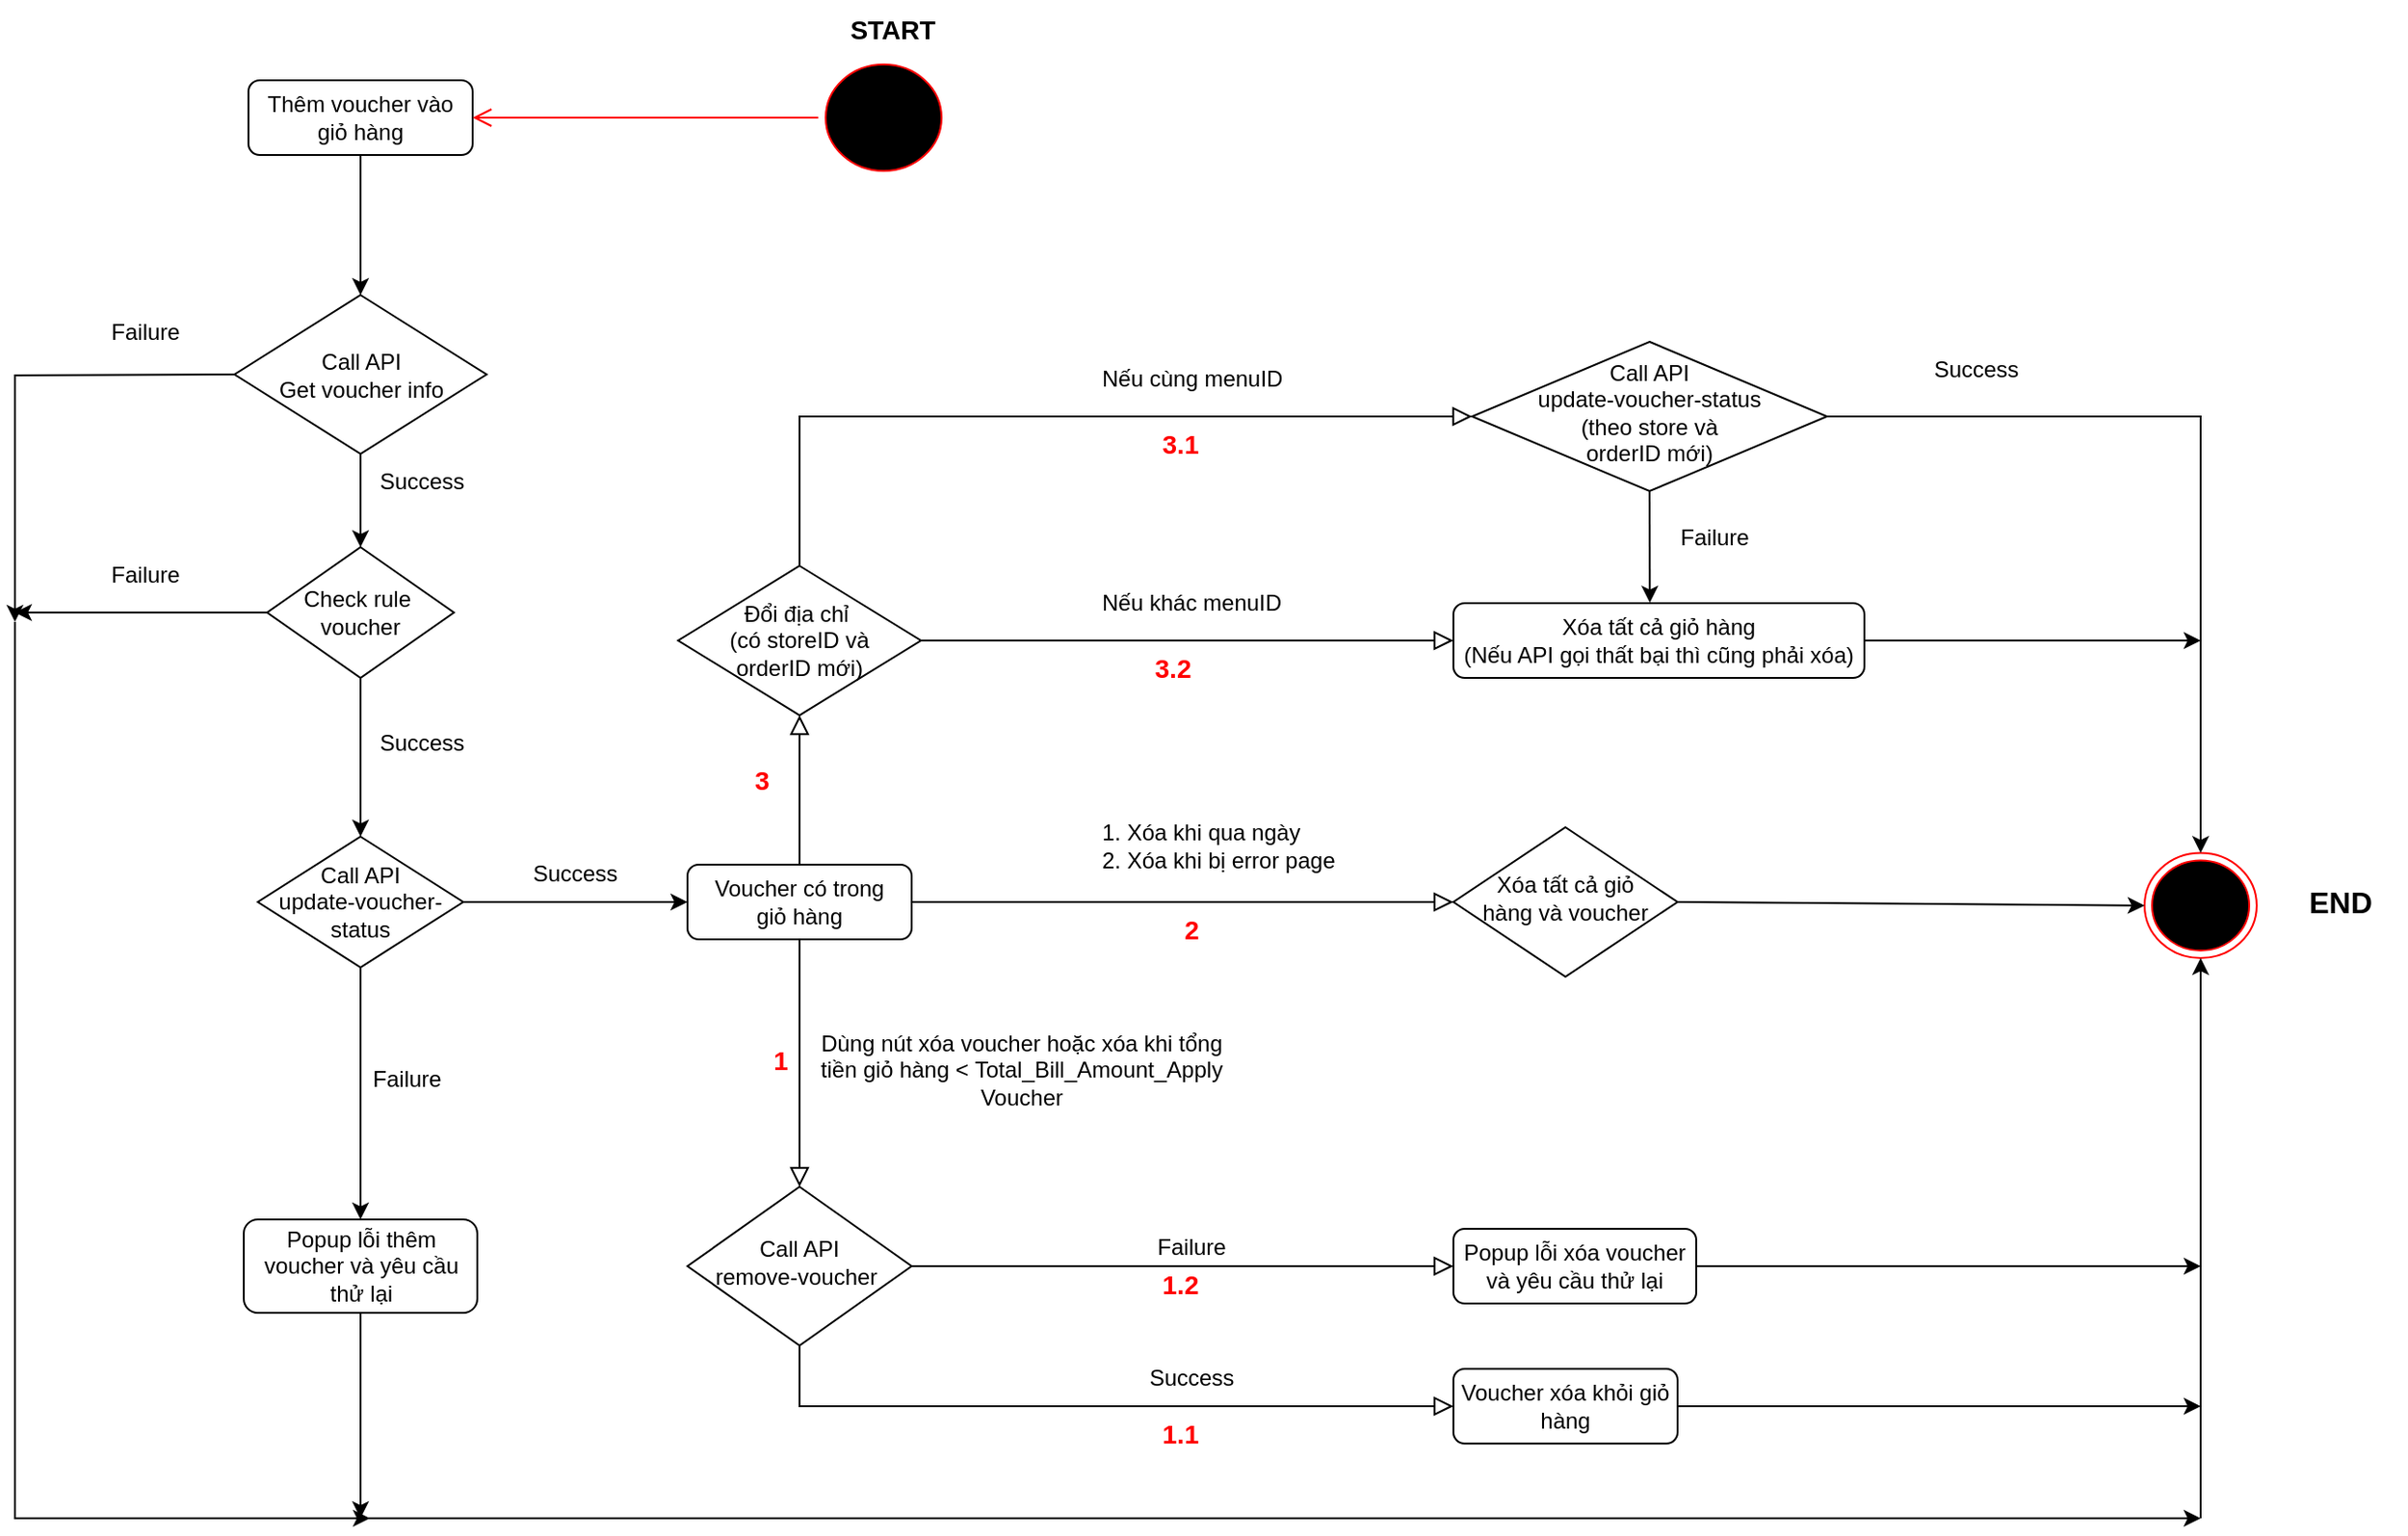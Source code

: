 <mxfile version="21.5.0" type="github">
  <diagram id="C5RBs43oDa-KdzZeNtuy" name="Page-1">
    <mxGraphModel dx="2427" dy="865" grid="1" gridSize="10" guides="1" tooltips="1" connect="1" arrows="1" fold="1" page="1" pageScale="1" pageWidth="827" pageHeight="1169" math="0" shadow="0">
      <root>
        <mxCell id="WIyWlLk6GJQsqaUBKTNV-0" />
        <mxCell id="WIyWlLk6GJQsqaUBKTNV-1" parent="WIyWlLk6GJQsqaUBKTNV-0" />
        <mxCell id="WIyWlLk6GJQsqaUBKTNV-9" value="" style="edgeStyle=orthogonalEdgeStyle;rounded=0;html=1;jettySize=auto;orthogonalLoop=1;fontSize=11;endArrow=block;endFill=0;endSize=8;strokeWidth=1;shadow=0;labelBackgroundColor=none;exitX=0.5;exitY=0;exitDx=0;exitDy=0;entryX=0.5;entryY=1;entryDx=0;entryDy=0;" parent="WIyWlLk6GJQsqaUBKTNV-1" source="Vyl_GKfe72HYo-No6GLv-0" target="Vyl_GKfe72HYo-No6GLv-9" edge="1">
          <mxGeometry y="10" relative="1" as="geometry">
            <mxPoint as="offset" />
          </mxGeometry>
        </mxCell>
        <mxCell id="Vyl_GKfe72HYo-No6GLv-0" value="Voucher có trong&lt;br&gt;giỏ hàng" style="rounded=1;whiteSpace=wrap;html=1;fontSize=12;glass=0;strokeWidth=1;shadow=0;" parent="WIyWlLk6GJQsqaUBKTNV-1" vertex="1">
          <mxGeometry x="150" y="650" width="120" height="40" as="geometry" />
        </mxCell>
        <mxCell id="Vyl_GKfe72HYo-No6GLv-1" value="Call API &lt;br&gt;remove-voucher&amp;nbsp;" style="rhombus;whiteSpace=wrap;html=1;shadow=0;fontFamily=Helvetica;fontSize=12;align=center;strokeWidth=1;spacing=6;spacingTop=-4;" parent="WIyWlLk6GJQsqaUBKTNV-1" vertex="1">
          <mxGeometry x="150" y="822.5" width="120" height="85" as="geometry" />
        </mxCell>
        <mxCell id="Vyl_GKfe72HYo-No6GLv-2" value="Popup lỗi xóa voucher và yêu cầu thử lại" style="rounded=1;whiteSpace=wrap;html=1;fontSize=12;glass=0;strokeWidth=1;shadow=0;" parent="WIyWlLk6GJQsqaUBKTNV-1" vertex="1">
          <mxGeometry x="560" y="845" width="130" height="40" as="geometry" />
        </mxCell>
        <mxCell id="Vyl_GKfe72HYo-No6GLv-3" value="Voucher xóa khỏi giỏ hàng" style="rounded=1;whiteSpace=wrap;html=1;fontSize=12;glass=0;strokeWidth=1;shadow=0;" parent="WIyWlLk6GJQsqaUBKTNV-1" vertex="1">
          <mxGeometry x="560" y="920" width="120" height="40" as="geometry" />
        </mxCell>
        <mxCell id="Vyl_GKfe72HYo-No6GLv-4" value="" style="rounded=0;html=1;jettySize=auto;orthogonalLoop=1;fontSize=11;endArrow=block;endFill=0;endSize=8;strokeWidth=1;shadow=0;labelBackgroundColor=none;edgeStyle=orthogonalEdgeStyle;exitX=0.5;exitY=1;exitDx=0;exitDy=0;entryX=0.5;entryY=0;entryDx=0;entryDy=0;" parent="WIyWlLk6GJQsqaUBKTNV-1" source="Vyl_GKfe72HYo-No6GLv-0" target="Vyl_GKfe72HYo-No6GLv-1" edge="1">
          <mxGeometry x="0.333" y="20" relative="1" as="geometry">
            <mxPoint as="offset" />
            <mxPoint x="230" y="380" as="sourcePoint" />
            <mxPoint x="230" y="440" as="targetPoint" />
          </mxGeometry>
        </mxCell>
        <mxCell id="Vyl_GKfe72HYo-No6GLv-5" value="" style="rounded=0;html=1;jettySize=auto;orthogonalLoop=1;fontSize=11;endArrow=block;endFill=0;endSize=8;strokeWidth=1;shadow=0;labelBackgroundColor=none;edgeStyle=orthogonalEdgeStyle;exitX=0.5;exitY=1;exitDx=0;exitDy=0;entryX=0;entryY=0.5;entryDx=0;entryDy=0;" parent="WIyWlLk6GJQsqaUBKTNV-1" source="Vyl_GKfe72HYo-No6GLv-1" target="Vyl_GKfe72HYo-No6GLv-3" edge="1">
          <mxGeometry x="0.333" y="20" relative="1" as="geometry">
            <mxPoint as="offset" />
            <mxPoint x="220" y="670" as="sourcePoint" />
            <mxPoint x="220" y="810" as="targetPoint" />
          </mxGeometry>
        </mxCell>
        <mxCell id="Vyl_GKfe72HYo-No6GLv-6" value="" style="rounded=0;html=1;jettySize=auto;orthogonalLoop=1;fontSize=11;endArrow=block;endFill=0;endSize=8;strokeWidth=1;shadow=0;labelBackgroundColor=none;edgeStyle=orthogonalEdgeStyle;exitX=1;exitY=0.5;exitDx=0;exitDy=0;entryX=0;entryY=0.5;entryDx=0;entryDy=0;" parent="WIyWlLk6GJQsqaUBKTNV-1" source="Vyl_GKfe72HYo-No6GLv-1" target="Vyl_GKfe72HYo-No6GLv-2" edge="1">
          <mxGeometry x="0.333" y="20" relative="1" as="geometry">
            <mxPoint as="offset" />
            <mxPoint x="220" y="890" as="sourcePoint" />
            <mxPoint x="220" y="1050" as="targetPoint" />
          </mxGeometry>
        </mxCell>
        <mxCell id="Vyl_GKfe72HYo-No6GLv-7" value="Success" style="text;html=1;strokeColor=none;fillColor=none;align=center;verticalAlign=middle;whiteSpace=wrap;rounded=0;" parent="WIyWlLk6GJQsqaUBKTNV-1" vertex="1">
          <mxGeometry x="390" y="910" width="60" height="30" as="geometry" />
        </mxCell>
        <mxCell id="Vyl_GKfe72HYo-No6GLv-8" value="Failure" style="text;html=1;strokeColor=none;fillColor=none;align=center;verticalAlign=middle;whiteSpace=wrap;rounded=0;" parent="WIyWlLk6GJQsqaUBKTNV-1" vertex="1">
          <mxGeometry x="390" y="840" width="60" height="30" as="geometry" />
        </mxCell>
        <mxCell id="Vyl_GKfe72HYo-No6GLv-9" value="" style="rhombus;whiteSpace=wrap;html=1;shadow=0;fontFamily=Helvetica;fontSize=12;align=center;strokeWidth=1;spacing=6;spacingTop=-4;" parent="WIyWlLk6GJQsqaUBKTNV-1" vertex="1">
          <mxGeometry x="145" y="490" width="130" height="80" as="geometry" />
        </mxCell>
        <mxCell id="Vyl_GKfe72HYo-No6GLv-12" value="Xóa tất cả giỏ hàng&lt;br&gt;(Nếu API gọi thất bại thì cũng phải xóa)" style="rounded=1;whiteSpace=wrap;html=1;fontSize=12;glass=0;strokeWidth=1;shadow=0;" parent="WIyWlLk6GJQsqaUBKTNV-1" vertex="1">
          <mxGeometry x="560" y="510" width="220" height="40" as="geometry" />
        </mxCell>
        <mxCell id="Vyl_GKfe72HYo-No6GLv-13" value="" style="edgeStyle=orthogonalEdgeStyle;rounded=0;html=1;jettySize=auto;orthogonalLoop=1;fontSize=11;endArrow=block;endFill=0;endSize=8;strokeWidth=1;shadow=0;labelBackgroundColor=none;exitX=0.5;exitY=0;exitDx=0;exitDy=0;entryX=0;entryY=0.5;entryDx=0;entryDy=0;" parent="WIyWlLk6GJQsqaUBKTNV-1" source="Vyl_GKfe72HYo-No6GLv-9" target="mx8wu65Sl4QjivUA92FZ-0" edge="1">
          <mxGeometry y="10" relative="1" as="geometry">
            <mxPoint as="offset" />
            <mxPoint x="220" y="660" as="sourcePoint" />
            <mxPoint x="220" y="580" as="targetPoint" />
          </mxGeometry>
        </mxCell>
        <mxCell id="Vyl_GKfe72HYo-No6GLv-14" value="" style="edgeStyle=orthogonalEdgeStyle;rounded=0;html=1;jettySize=auto;orthogonalLoop=1;fontSize=11;endArrow=block;endFill=0;endSize=8;strokeWidth=1;shadow=0;labelBackgroundColor=none;exitX=1;exitY=0.5;exitDx=0;exitDy=0;entryX=0;entryY=0.5;entryDx=0;entryDy=0;" parent="WIyWlLk6GJQsqaUBKTNV-1" source="Vyl_GKfe72HYo-No6GLv-9" target="Vyl_GKfe72HYo-No6GLv-12" edge="1">
          <mxGeometry y="10" relative="1" as="geometry">
            <mxPoint as="offset" />
            <mxPoint x="220" y="500" as="sourcePoint" />
            <mxPoint x="70" y="430" as="targetPoint" />
          </mxGeometry>
        </mxCell>
        <mxCell id="Vyl_GKfe72HYo-No6GLv-15" value="Xóa tất cả giỏ &lt;br&gt;hàng và voucher" style="rhombus;whiteSpace=wrap;html=1;shadow=0;fontFamily=Helvetica;fontSize=12;align=center;strokeWidth=1;spacing=6;spacingTop=-4;" parent="WIyWlLk6GJQsqaUBKTNV-1" vertex="1">
          <mxGeometry x="560" y="630" width="120" height="80" as="geometry" />
        </mxCell>
        <mxCell id="Vyl_GKfe72HYo-No6GLv-17" value="" style="rounded=0;html=1;jettySize=auto;orthogonalLoop=1;fontSize=11;endArrow=block;endFill=0;endSize=8;strokeWidth=1;shadow=0;labelBackgroundColor=none;edgeStyle=orthogonalEdgeStyle;exitX=1;exitY=0.5;exitDx=0;exitDy=0;entryX=0;entryY=0.5;entryDx=0;entryDy=0;" parent="WIyWlLk6GJQsqaUBKTNV-1" source="Vyl_GKfe72HYo-No6GLv-0" target="Vyl_GKfe72HYo-No6GLv-15" edge="1">
          <mxGeometry x="0.333" y="20" relative="1" as="geometry">
            <mxPoint as="offset" />
            <mxPoint x="220" y="700" as="sourcePoint" />
            <mxPoint x="220" y="810" as="targetPoint" />
          </mxGeometry>
        </mxCell>
        <mxCell id="Vyl_GKfe72HYo-No6GLv-18" value="1. Xóa khi qua ngày&lt;br&gt;2. Xóa khi bị error page" style="text;html=1;strokeColor=none;fillColor=none;align=left;verticalAlign=middle;whiteSpace=wrap;rounded=0;" parent="WIyWlLk6GJQsqaUBKTNV-1" vertex="1">
          <mxGeometry x="370" y="620" width="130" height="40" as="geometry" />
        </mxCell>
        <mxCell id="Vyl_GKfe72HYo-No6GLv-19" value="Dùng nút xóa voucher hoặc xóa khi tổng tiền giỏ hàng &amp;lt;&amp;nbsp;Total_Bill_Amount_Apply Voucher" style="text;html=1;strokeColor=none;fillColor=none;align=center;verticalAlign=middle;whiteSpace=wrap;rounded=0;" parent="WIyWlLk6GJQsqaUBKTNV-1" vertex="1">
          <mxGeometry x="214" y="740" width="230" height="40" as="geometry" />
        </mxCell>
        <mxCell id="Vyl_GKfe72HYo-No6GLv-21" value="" style="ellipse;html=1;shape=endState;fillColor=#000000;strokeColor=#ff0000;" parent="WIyWlLk6GJQsqaUBKTNV-1" vertex="1">
          <mxGeometry x="930" y="643.75" width="60" height="56.25" as="geometry" />
        </mxCell>
        <mxCell id="Vyl_GKfe72HYo-No6GLv-27" value="&lt;b&gt;&lt;font style=&quot;font-size: 14px;&quot;&gt;START&lt;/font&gt;&lt;/b&gt;" style="text;html=1;strokeColor=none;fillColor=none;align=center;verticalAlign=middle;whiteSpace=wrap;rounded=0;" parent="WIyWlLk6GJQsqaUBKTNV-1" vertex="1">
          <mxGeometry x="230" y="187.5" width="60" height="30" as="geometry" />
        </mxCell>
        <mxCell id="Vyl_GKfe72HYo-No6GLv-32" value="&lt;b&gt;&lt;font style=&quot;font-size: 16px;&quot;&gt;END&lt;/font&gt;&lt;/b&gt;" style="text;html=1;strokeColor=none;fillColor=none;align=center;verticalAlign=middle;whiteSpace=wrap;rounded=0;" parent="WIyWlLk6GJQsqaUBKTNV-1" vertex="1">
          <mxGeometry x="1000" y="648.75" width="70" height="42.5" as="geometry" />
        </mxCell>
        <mxCell id="Vyl_GKfe72HYo-No6GLv-36" value="" style="endArrow=classic;html=1;rounded=0;" parent="WIyWlLk6GJQsqaUBKTNV-1" edge="1">
          <mxGeometry width="50" height="50" relative="1" as="geometry">
            <mxPoint x="780" y="530" as="sourcePoint" />
            <mxPoint x="960" y="530" as="targetPoint" />
          </mxGeometry>
        </mxCell>
        <mxCell id="Vyl_GKfe72HYo-No6GLv-37" value="" style="endArrow=classic;html=1;rounded=0;entryX=0;entryY=0.5;entryDx=0;entryDy=0;exitX=1;exitY=0.5;exitDx=0;exitDy=0;" parent="WIyWlLk6GJQsqaUBKTNV-1" source="Vyl_GKfe72HYo-No6GLv-15" target="Vyl_GKfe72HYo-No6GLv-21" edge="1">
          <mxGeometry width="50" height="50" relative="1" as="geometry">
            <mxPoint x="720" y="670" as="sourcePoint" />
            <mxPoint x="770" y="620" as="targetPoint" />
          </mxGeometry>
        </mxCell>
        <mxCell id="Vyl_GKfe72HYo-No6GLv-38" value="" style="endArrow=classic;html=1;rounded=0;entryX=0.5;entryY=1;entryDx=0;entryDy=0;" parent="WIyWlLk6GJQsqaUBKTNV-1" target="Vyl_GKfe72HYo-No6GLv-21" edge="1">
          <mxGeometry width="50" height="50" relative="1" as="geometry">
            <mxPoint x="960" y="1000" as="sourcePoint" />
            <mxPoint x="720" y="900" as="targetPoint" />
            <Array as="points">
              <mxPoint x="960" y="940" />
            </Array>
          </mxGeometry>
        </mxCell>
        <mxCell id="Vyl_GKfe72HYo-No6GLv-39" value="" style="endArrow=classic;html=1;rounded=0;exitX=1;exitY=0.5;exitDx=0;exitDy=0;" parent="WIyWlLk6GJQsqaUBKTNV-1" edge="1" source="Vyl_GKfe72HYo-No6GLv-2">
          <mxGeometry width="50" height="50" relative="1" as="geometry">
            <mxPoint x="690" y="840" as="sourcePoint" />
            <mxPoint x="960" y="865" as="targetPoint" />
          </mxGeometry>
        </mxCell>
        <mxCell id="Vyl_GKfe72HYo-No6GLv-42" value="Nếu cùng menuID" style="text;html=1;strokeColor=none;fillColor=none;align=left;verticalAlign=middle;whiteSpace=wrap;rounded=0;" parent="WIyWlLk6GJQsqaUBKTNV-1" vertex="1">
          <mxGeometry x="370" y="370" width="130" height="40" as="geometry" />
        </mxCell>
        <mxCell id="Vyl_GKfe72HYo-No6GLv-43" value="Nếu khác menuID" style="text;html=1;strokeColor=none;fillColor=none;align=left;verticalAlign=middle;whiteSpace=wrap;rounded=0;" parent="WIyWlLk6GJQsqaUBKTNV-1" vertex="1">
          <mxGeometry x="370" y="490" width="130" height="40" as="geometry" />
        </mxCell>
        <mxCell id="Vyl_GKfe72HYo-No6GLv-48" value="Thêm voucher vào giỏ hàng" style="rounded=1;whiteSpace=wrap;html=1;fontSize=12;glass=0;strokeWidth=1;shadow=0;" parent="WIyWlLk6GJQsqaUBKTNV-1" vertex="1">
          <mxGeometry x="-85" y="230" width="120" height="40" as="geometry" />
        </mxCell>
        <mxCell id="Vyl_GKfe72HYo-No6GLv-49" value="Call API&lt;br&gt;update-voucher-status" style="rhombus;whiteSpace=wrap;html=1;" parent="WIyWlLk6GJQsqaUBKTNV-1" vertex="1">
          <mxGeometry x="-80" y="635" width="110" height="70" as="geometry" />
        </mxCell>
        <mxCell id="Vyl_GKfe72HYo-No6GLv-50" value="" style="endArrow=classic;html=1;rounded=0;entryX=0;entryY=0.5;entryDx=0;entryDy=0;" parent="WIyWlLk6GJQsqaUBKTNV-1" target="Vyl_GKfe72HYo-No6GLv-0" edge="1">
          <mxGeometry width="50" height="50" relative="1" as="geometry">
            <mxPoint x="30" y="670" as="sourcePoint" />
            <mxPoint x="80" y="620" as="targetPoint" />
          </mxGeometry>
        </mxCell>
        <mxCell id="Vyl_GKfe72HYo-No6GLv-51" value="Success" style="text;html=1;strokeColor=none;fillColor=none;align=center;verticalAlign=middle;whiteSpace=wrap;rounded=0;" parent="WIyWlLk6GJQsqaUBKTNV-1" vertex="1">
          <mxGeometry x="60" y="640" width="60" height="30" as="geometry" />
        </mxCell>
        <mxCell id="Vyl_GKfe72HYo-No6GLv-52" value="Popup lỗi thêm voucher và yêu cầu thử lại" style="rounded=1;whiteSpace=wrap;html=1;fontSize=12;glass=0;strokeWidth=1;shadow=0;" parent="WIyWlLk6GJQsqaUBKTNV-1" vertex="1">
          <mxGeometry x="-87.5" y="840" width="125" height="50" as="geometry" />
        </mxCell>
        <mxCell id="Vyl_GKfe72HYo-No6GLv-53" value="" style="endArrow=classic;html=1;rounded=0;exitX=0.5;exitY=1;exitDx=0;exitDy=0;" parent="WIyWlLk6GJQsqaUBKTNV-1" source="Vyl_GKfe72HYo-No6GLv-49" target="Vyl_GKfe72HYo-No6GLv-52" edge="1">
          <mxGeometry width="50" height="50" relative="1" as="geometry">
            <mxPoint x="-30" y="710" as="sourcePoint" />
            <mxPoint x="20" y="660" as="targetPoint" />
          </mxGeometry>
        </mxCell>
        <mxCell id="Vyl_GKfe72HYo-No6GLv-55" value="Failure" style="text;html=1;strokeColor=none;fillColor=none;align=center;verticalAlign=middle;whiteSpace=wrap;rounded=0;" parent="WIyWlLk6GJQsqaUBKTNV-1" vertex="1">
          <mxGeometry x="-30" y="750" width="60" height="30" as="geometry" />
        </mxCell>
        <mxCell id="Vyl_GKfe72HYo-No6GLv-56" value="" style="endArrow=classic;html=1;rounded=0;entryX=0.5;entryY=0;entryDx=0;entryDy=0;exitX=0.5;exitY=1;exitDx=0;exitDy=0;" parent="WIyWlLk6GJQsqaUBKTNV-1" source="4VcPq5UoAk8NgWaJOznq-0" target="Vyl_GKfe72HYo-No6GLv-49" edge="1">
          <mxGeometry width="50" height="50" relative="1" as="geometry">
            <mxPoint x="-90" y="580" as="sourcePoint" />
            <mxPoint x="-160" y="620" as="targetPoint" />
          </mxGeometry>
        </mxCell>
        <mxCell id="Vyl_GKfe72HYo-No6GLv-44" value="" style="ellipse;html=1;shape=startState;fillColor=#000000;strokeColor=#ff0000;" parent="WIyWlLk6GJQsqaUBKTNV-1" vertex="1">
          <mxGeometry x="220" y="217.5" width="70" height="65" as="geometry" />
        </mxCell>
        <mxCell id="Vyl_GKfe72HYo-No6GLv-59" value="&lt;b&gt;&lt;font style=&quot;font-size: 14px;&quot;&gt;1&lt;/font&gt;&lt;/b&gt;" style="text;html=1;strokeColor=none;fillColor=none;align=center;verticalAlign=middle;whiteSpace=wrap;rounded=0;fontColor=#ff0000;" parent="WIyWlLk6GJQsqaUBKTNV-1" vertex="1">
          <mxGeometry x="170" y="740" width="60" height="30" as="geometry" />
        </mxCell>
        <mxCell id="Vyl_GKfe72HYo-No6GLv-60" value="&lt;b&gt;&lt;font style=&quot;font-size: 14px;&quot;&gt;1.1&lt;/font&gt;&lt;/b&gt;" style="text;html=1;strokeColor=none;fillColor=none;align=center;verticalAlign=middle;whiteSpace=wrap;rounded=0;fontColor=#ff0000;" parent="WIyWlLk6GJQsqaUBKTNV-1" vertex="1">
          <mxGeometry x="384" y="940" width="60" height="30" as="geometry" />
        </mxCell>
        <mxCell id="Vyl_GKfe72HYo-No6GLv-61" value="&lt;b&gt;&lt;font style=&quot;font-size: 14px;&quot;&gt;1.2&lt;/font&gt;&lt;/b&gt;" style="text;html=1;strokeColor=none;fillColor=none;align=center;verticalAlign=middle;whiteSpace=wrap;rounded=0;fontColor=#ff0000;" parent="WIyWlLk6GJQsqaUBKTNV-1" vertex="1">
          <mxGeometry x="384" y="860" width="60" height="30" as="geometry" />
        </mxCell>
        <mxCell id="Vyl_GKfe72HYo-No6GLv-62" value="&lt;b&gt;&lt;font style=&quot;font-size: 14px;&quot;&gt;2&lt;/font&gt;&lt;/b&gt;" style="text;html=1;strokeColor=none;fillColor=none;align=center;verticalAlign=middle;whiteSpace=wrap;rounded=0;fontColor=#ff0000;" parent="WIyWlLk6GJQsqaUBKTNV-1" vertex="1">
          <mxGeometry x="390" y="670" width="60" height="30" as="geometry" />
        </mxCell>
        <mxCell id="Vyl_GKfe72HYo-No6GLv-63" value="&lt;b&gt;&lt;font style=&quot;font-size: 14px;&quot;&gt;3&lt;/font&gt;&lt;/b&gt;" style="text;html=1;strokeColor=none;fillColor=none;align=center;verticalAlign=middle;whiteSpace=wrap;rounded=0;fontColor=#ff0000;" parent="WIyWlLk6GJQsqaUBKTNV-1" vertex="1">
          <mxGeometry x="160" y="590" width="60" height="30" as="geometry" />
        </mxCell>
        <mxCell id="Vyl_GKfe72HYo-No6GLv-64" value="&lt;b&gt;&lt;font style=&quot;font-size: 14px;&quot;&gt;3.1&lt;/font&gt;&lt;/b&gt;" style="text;html=1;strokeColor=none;fillColor=none;align=center;verticalAlign=middle;whiteSpace=wrap;rounded=0;fontColor=#ff0000;" parent="WIyWlLk6GJQsqaUBKTNV-1" vertex="1">
          <mxGeometry x="384" y="410" width="60" height="30" as="geometry" />
        </mxCell>
        <mxCell id="Vyl_GKfe72HYo-No6GLv-65" value="&lt;b&gt;&lt;font style=&quot;font-size: 14px;&quot;&gt;3.2&lt;/font&gt;&lt;/b&gt;" style="text;html=1;strokeColor=none;fillColor=none;align=center;verticalAlign=middle;whiteSpace=wrap;rounded=0;fontColor=#ff0000;" parent="WIyWlLk6GJQsqaUBKTNV-1" vertex="1">
          <mxGeometry x="380" y="530" width="60" height="30" as="geometry" />
        </mxCell>
        <mxCell id="mx8wu65Sl4QjivUA92FZ-0" value="Call API&lt;br style=&quot;border-color: var(--border-color);&quot;&gt;update-voucher-status&lt;br&gt;(theo store và &lt;br&gt;orderID mới)" style="rhombus;whiteSpace=wrap;html=1;shadow=0;fontFamily=Helvetica;fontSize=12;align=center;strokeWidth=1;spacing=6;spacingTop=-4;" parent="WIyWlLk6GJQsqaUBKTNV-1" vertex="1">
          <mxGeometry x="570" y="370" width="190" height="80" as="geometry" />
        </mxCell>
        <mxCell id="mx8wu65Sl4QjivUA92FZ-5" value="" style="endArrow=classic;html=1;rounded=0;exitX=0.5;exitY=1;exitDx=0;exitDy=0;entryX=0.478;entryY=-0.007;entryDx=0;entryDy=0;entryPerimeter=0;" parent="WIyWlLk6GJQsqaUBKTNV-1" source="mx8wu65Sl4QjivUA92FZ-0" target="Vyl_GKfe72HYo-No6GLv-12" edge="1">
          <mxGeometry width="50" height="50" relative="1" as="geometry">
            <mxPoint x="530" y="480" as="sourcePoint" />
            <mxPoint x="670" y="510" as="targetPoint" />
          </mxGeometry>
        </mxCell>
        <mxCell id="mx8wu65Sl4QjivUA92FZ-6" value="Success" style="text;html=1;strokeColor=none;fillColor=none;align=center;verticalAlign=middle;whiteSpace=wrap;rounded=0;" parent="WIyWlLk6GJQsqaUBKTNV-1" vertex="1">
          <mxGeometry x="810" y="370" width="60" height="30" as="geometry" />
        </mxCell>
        <mxCell id="mx8wu65Sl4QjivUA92FZ-7" value="Failure" style="text;html=1;strokeColor=none;fillColor=none;align=center;verticalAlign=middle;whiteSpace=wrap;rounded=0;" parent="WIyWlLk6GJQsqaUBKTNV-1" vertex="1">
          <mxGeometry x="670" y="460" width="60" height="30" as="geometry" />
        </mxCell>
        <mxCell id="mx8wu65Sl4QjivUA92FZ-9" value="" style="endArrow=classic;html=1;rounded=0;exitX=1;exitY=0.5;exitDx=0;exitDy=0;entryX=0.5;entryY=0;entryDx=0;entryDy=0;" parent="WIyWlLk6GJQsqaUBKTNV-1" source="mx8wu65Sl4QjivUA92FZ-0" target="Vyl_GKfe72HYo-No6GLv-21" edge="1">
          <mxGeometry width="50" height="50" relative="1" as="geometry">
            <mxPoint x="745" y="290.0" as="sourcePoint" />
            <mxPoint x="870" y="260" as="targetPoint" />
            <Array as="points">
              <mxPoint x="960" y="410" />
            </Array>
          </mxGeometry>
        </mxCell>
        <mxCell id="Iawn7Je5PE7Vq06qnNJy-0" value="" style="endArrow=classic;html=1;rounded=0;" parent="WIyWlLk6GJQsqaUBKTNV-1" edge="1">
          <mxGeometry width="50" height="50" relative="1" as="geometry">
            <mxPoint x="-30" y="1000" as="sourcePoint" />
            <mxPoint x="960" y="1000" as="targetPoint" />
            <Array as="points">
              <mxPoint x="-25" y="1000" />
              <mxPoint x="960" y="1000" />
            </Array>
          </mxGeometry>
        </mxCell>
        <mxCell id="Iawn7Je5PE7Vq06qnNJy-1" value="" style="endArrow=classic;html=1;rounded=0;exitX=1;exitY=0.5;exitDx=0;exitDy=0;" parent="WIyWlLk6GJQsqaUBKTNV-1" source="Vyl_GKfe72HYo-No6GLv-3" edge="1">
          <mxGeometry width="50" height="50" relative="1" as="geometry">
            <mxPoint x="690" y="850" as="sourcePoint" />
            <mxPoint x="960" y="940" as="targetPoint" />
          </mxGeometry>
        </mxCell>
        <mxCell id="4VcPq5UoAk8NgWaJOznq-0" value="Check rule&amp;nbsp;&lt;br&gt;voucher" style="rhombus;whiteSpace=wrap;html=1;" parent="WIyWlLk6GJQsqaUBKTNV-1" vertex="1">
          <mxGeometry x="-75" y="480" width="100" height="70" as="geometry" />
        </mxCell>
        <mxCell id="4VcPq5UoAk8NgWaJOznq-1" value="Success" style="text;html=1;strokeColor=none;fillColor=none;align=center;verticalAlign=middle;whiteSpace=wrap;rounded=0;" parent="WIyWlLk6GJQsqaUBKTNV-1" vertex="1">
          <mxGeometry x="-22.5" y="570" width="60" height="30" as="geometry" />
        </mxCell>
        <mxCell id="4VcPq5UoAk8NgWaJOznq-3" value="" style="endArrow=classic;html=1;rounded=0;entryX=0.5;entryY=0;entryDx=0;entryDy=0;exitX=0.5;exitY=1;exitDx=0;exitDy=0;" parent="WIyWlLk6GJQsqaUBKTNV-1" source="4VcPq5UoAk8NgWaJOznq-9" target="4VcPq5UoAk8NgWaJOznq-0" edge="1">
          <mxGeometry width="50" height="50" relative="1" as="geometry">
            <mxPoint x="80" y="450" as="sourcePoint" />
            <mxPoint x="-15" y="645" as="targetPoint" />
          </mxGeometry>
        </mxCell>
        <mxCell id="4VcPq5UoAk8NgWaJOznq-5" value="Failure" style="text;html=1;strokeColor=none;fillColor=none;align=center;verticalAlign=middle;whiteSpace=wrap;rounded=0;" parent="WIyWlLk6GJQsqaUBKTNV-1" vertex="1">
          <mxGeometry x="-170" y="480" width="60" height="30" as="geometry" />
        </mxCell>
        <mxCell id="4VcPq5UoAk8NgWaJOznq-8" value="" style="endArrow=classic;html=1;rounded=0;entryX=0.5;entryY=0;entryDx=0;entryDy=0;exitX=0.5;exitY=1;exitDx=0;exitDy=0;" parent="WIyWlLk6GJQsqaUBKTNV-1" source="Vyl_GKfe72HYo-No6GLv-48" target="4VcPq5UoAk8NgWaJOznq-9" edge="1">
          <mxGeometry width="50" height="50" relative="1" as="geometry">
            <mxPoint x="-15" y="420" as="sourcePoint" />
            <mxPoint x="-110.0" y="280.0" as="targetPoint" />
          </mxGeometry>
        </mxCell>
        <mxCell id="4VcPq5UoAk8NgWaJOznq-9" value="Call API&lt;br&gt;Get voucher info" style="rhombus;whiteSpace=wrap;html=1;" parent="WIyWlLk6GJQsqaUBKTNV-1" vertex="1">
          <mxGeometry x="-92.5" y="345" width="135" height="85" as="geometry" />
        </mxCell>
        <mxCell id="4VcPq5UoAk8NgWaJOznq-10" value="Success" style="text;html=1;strokeColor=none;fillColor=none;align=center;verticalAlign=middle;whiteSpace=wrap;rounded=0;" parent="WIyWlLk6GJQsqaUBKTNV-1" vertex="1">
          <mxGeometry x="-22.5" y="430" width="60" height="30" as="geometry" />
        </mxCell>
        <mxCell id="4VcPq5UoAk8NgWaJOznq-11" value="" style="endArrow=classic;html=1;rounded=0;exitX=0;exitY=0.5;exitDx=0;exitDy=0;" parent="WIyWlLk6GJQsqaUBKTNV-1" source="4VcPq5UoAk8NgWaJOznq-9" edge="1">
          <mxGeometry width="50" height="50" relative="1" as="geometry">
            <mxPoint x="-15" y="425" as="sourcePoint" />
            <mxPoint x="-210" y="520" as="targetPoint" />
            <Array as="points">
              <mxPoint x="-210" y="388" />
            </Array>
          </mxGeometry>
        </mxCell>
        <mxCell id="4VcPq5UoAk8NgWaJOznq-12" value="Failure" style="text;html=1;strokeColor=none;fillColor=none;align=center;verticalAlign=middle;whiteSpace=wrap;rounded=0;" parent="WIyWlLk6GJQsqaUBKTNV-1" vertex="1">
          <mxGeometry x="-170" y="350" width="60" height="30" as="geometry" />
        </mxCell>
        <mxCell id="4VcPq5UoAk8NgWaJOznq-15" value="" style="edgeStyle=orthogonalEdgeStyle;html=1;verticalAlign=bottom;endArrow=open;endSize=8;strokeColor=#ff0000;rounded=0;exitX=0;exitY=0.5;exitDx=0;exitDy=0;entryX=1;entryY=0.5;entryDx=0;entryDy=0;" parent="WIyWlLk6GJQsqaUBKTNV-1" source="Vyl_GKfe72HYo-No6GLv-44" target="Vyl_GKfe72HYo-No6GLv-48" edge="1">
          <mxGeometry relative="1" as="geometry">
            <mxPoint x="115" y="260" as="targetPoint" />
          </mxGeometry>
        </mxCell>
        <mxCell id="4VcPq5UoAk8NgWaJOznq-16" value="Đổi địa chỉ&amp;nbsp;&lt;br&gt;(có storeID và orderID&amp;nbsp;mới)" style="text;html=1;strokeColor=none;fillColor=none;align=center;verticalAlign=middle;whiteSpace=wrap;rounded=0;" parent="WIyWlLk6GJQsqaUBKTNV-1" vertex="1">
          <mxGeometry x="155" y="520" width="110" height="20" as="geometry" />
        </mxCell>
        <mxCell id="4VcPq5UoAk8NgWaJOznq-17" value="" style="endArrow=classic;html=1;rounded=0;exitX=0;exitY=0.5;exitDx=0;exitDy=0;" parent="WIyWlLk6GJQsqaUBKTNV-1" source="4VcPq5UoAk8NgWaJOznq-0" edge="1">
          <mxGeometry width="50" height="50" relative="1" as="geometry">
            <mxPoint x="-340" y="730" as="sourcePoint" />
            <mxPoint x="-210" y="515" as="targetPoint" />
          </mxGeometry>
        </mxCell>
        <mxCell id="4VcPq5UoAk8NgWaJOznq-18" value="" style="endArrow=classic;html=1;rounded=0;" parent="WIyWlLk6GJQsqaUBKTNV-1" edge="1">
          <mxGeometry width="50" height="50" relative="1" as="geometry">
            <mxPoint x="-210" y="520" as="sourcePoint" />
            <mxPoint x="-20" y="1000" as="targetPoint" />
            <Array as="points">
              <mxPoint x="-210" y="1000" />
            </Array>
          </mxGeometry>
        </mxCell>
        <mxCell id="4VcPq5UoAk8NgWaJOznq-19" value="" style="endArrow=classic;html=1;rounded=0;exitX=0.5;exitY=1;exitDx=0;exitDy=0;" parent="WIyWlLk6GJQsqaUBKTNV-1" source="Vyl_GKfe72HYo-No6GLv-52" edge="1">
          <mxGeometry width="50" height="50" relative="1" as="geometry">
            <mxPoint x="60" y="950" as="sourcePoint" />
            <mxPoint x="-25" y="1000" as="targetPoint" />
          </mxGeometry>
        </mxCell>
      </root>
    </mxGraphModel>
  </diagram>
</mxfile>
